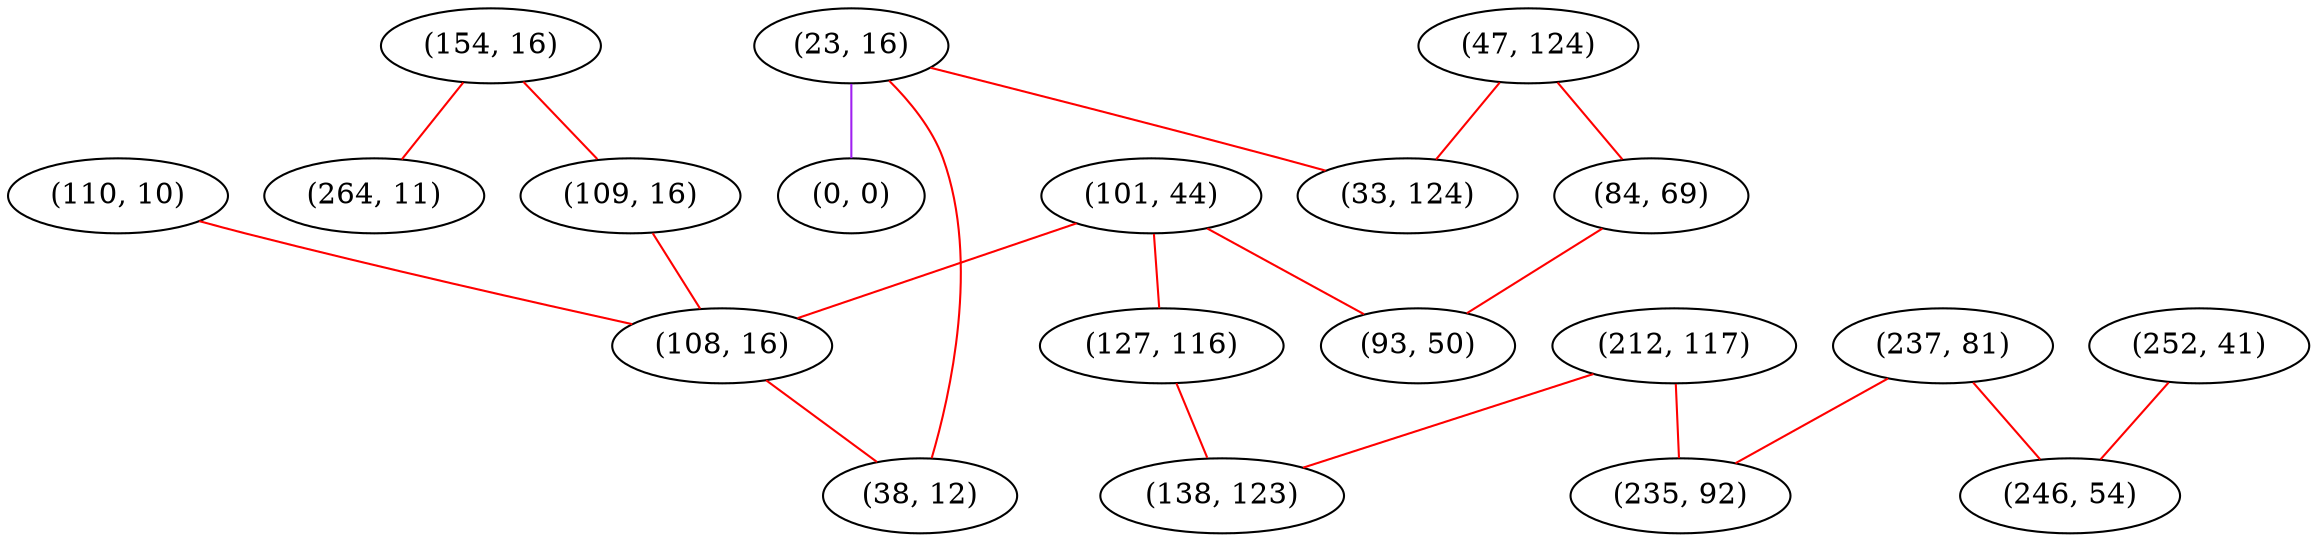 graph "" {
"(154, 16)";
"(110, 10)";
"(23, 16)";
"(237, 81)";
"(212, 117)";
"(252, 41)";
"(101, 44)";
"(246, 54)";
"(235, 92)";
"(109, 16)";
"(264, 11)";
"(47, 124)";
"(127, 116)";
"(0, 0)";
"(138, 123)";
"(33, 124)";
"(108, 16)";
"(84, 69)";
"(38, 12)";
"(93, 50)";
"(154, 16)" -- "(264, 11)"  [color=red, key=0, weight=1];
"(154, 16)" -- "(109, 16)"  [color=red, key=0, weight=1];
"(110, 10)" -- "(108, 16)"  [color=red, key=0, weight=1];
"(23, 16)" -- "(38, 12)"  [color=red, key=0, weight=1];
"(23, 16)" -- "(0, 0)"  [color=purple, key=0, weight=4];
"(23, 16)" -- "(33, 124)"  [color=red, key=0, weight=1];
"(237, 81)" -- "(235, 92)"  [color=red, key=0, weight=1];
"(237, 81)" -- "(246, 54)"  [color=red, key=0, weight=1];
"(212, 117)" -- "(235, 92)"  [color=red, key=0, weight=1];
"(212, 117)" -- "(138, 123)"  [color=red, key=0, weight=1];
"(252, 41)" -- "(246, 54)"  [color=red, key=0, weight=1];
"(101, 44)" -- "(127, 116)"  [color=red, key=0, weight=1];
"(101, 44)" -- "(93, 50)"  [color=red, key=0, weight=1];
"(101, 44)" -- "(108, 16)"  [color=red, key=0, weight=1];
"(109, 16)" -- "(108, 16)"  [color=red, key=0, weight=1];
"(47, 124)" -- "(84, 69)"  [color=red, key=0, weight=1];
"(47, 124)" -- "(33, 124)"  [color=red, key=0, weight=1];
"(127, 116)" -- "(138, 123)"  [color=red, key=0, weight=1];
"(108, 16)" -- "(38, 12)"  [color=red, key=0, weight=1];
"(84, 69)" -- "(93, 50)"  [color=red, key=0, weight=1];
}

